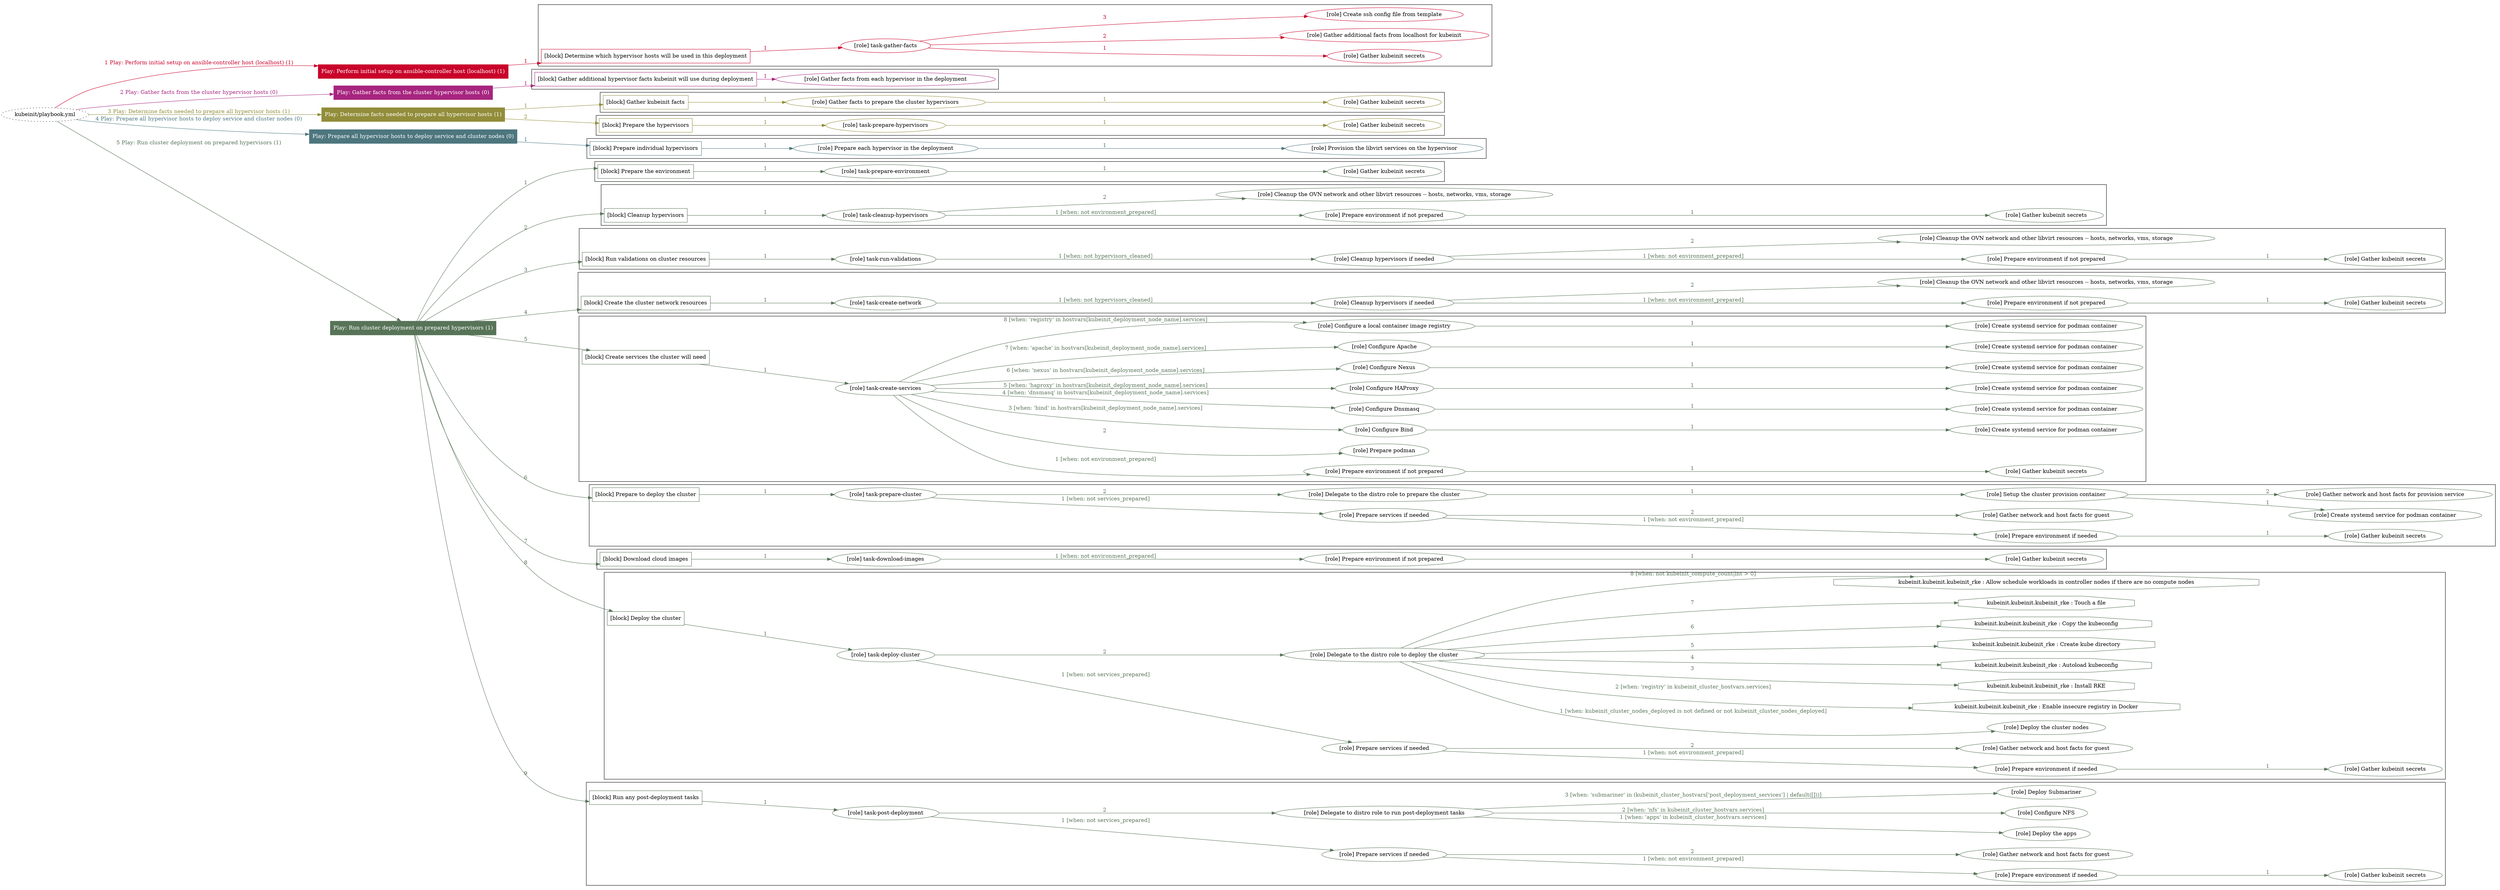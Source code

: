 digraph {
	graph [concentrate=true ordering=in rankdir=LR ratio=fill]
	edge [esep=5 sep=10]
	"kubeinit/playbook.yml" [URL="/home/runner/work/kubeinit/kubeinit/kubeinit/playbook.yml" id=playbook_cc5e63f1 style=dotted]
	"kubeinit/playbook.yml" -> play_ba89aeba [label="1 Play: Perform initial setup on ansible-controller host (localhost) (1)" color="#c9032a" fontcolor="#c9032a" id=edge_play_ba89aeba labeltooltip="1 Play: Perform initial setup on ansible-controller host (localhost) (1)" tooltip="1 Play: Perform initial setup on ansible-controller host (localhost) (1)"]
	subgraph "Play: Perform initial setup on ansible-controller host (localhost) (1)" {
		play_ba89aeba [label="Play: Perform initial setup on ansible-controller host (localhost) (1)" URL="/home/runner/work/kubeinit/kubeinit/kubeinit/playbook.yml" color="#c9032a" fontcolor="#ffffff" id=play_ba89aeba shape=box style=filled tooltip=localhost]
		play_ba89aeba -> block_52ee9edc [label=1 color="#c9032a" fontcolor="#c9032a" id=edge_block_52ee9edc labeltooltip=1 tooltip=1]
		subgraph cluster_block_52ee9edc {
			block_52ee9edc [label="[block] Determine which hypervisor hosts will be used in this deployment" URL="/home/runner/work/kubeinit/kubeinit/kubeinit/playbook.yml" color="#c9032a" id=block_52ee9edc labeltooltip="Determine which hypervisor hosts will be used in this deployment" shape=box tooltip="Determine which hypervisor hosts will be used in this deployment"]
			block_52ee9edc -> role_e192183d [label="1 " color="#c9032a" fontcolor="#c9032a" id=edge_role_e192183d labeltooltip="1 " tooltip="1 "]
			subgraph "task-gather-facts" {
				role_e192183d [label="[role] task-gather-facts" URL="/home/runner/work/kubeinit/kubeinit/kubeinit/playbook.yml" color="#c9032a" id=role_e192183d tooltip="task-gather-facts"]
				role_e192183d -> role_7828dc67 [label="1 " color="#c9032a" fontcolor="#c9032a" id=edge_role_7828dc67 labeltooltip="1 " tooltip="1 "]
				subgraph "Gather kubeinit secrets" {
					role_7828dc67 [label="[role] Gather kubeinit secrets" URL="/home/runner/.ansible/collections/ansible_collections/kubeinit/kubeinit/roles/kubeinit_prepare/tasks/build_hypervisors_group.yml" color="#c9032a" id=role_7828dc67 tooltip="Gather kubeinit secrets"]
				}
				role_e192183d -> role_9ea4518f [label="2 " color="#c9032a" fontcolor="#c9032a" id=edge_role_9ea4518f labeltooltip="2 " tooltip="2 "]
				subgraph "Gather additional facts from localhost for kubeinit" {
					role_9ea4518f [label="[role] Gather additional facts from localhost for kubeinit" URL="/home/runner/.ansible/collections/ansible_collections/kubeinit/kubeinit/roles/kubeinit_prepare/tasks/build_hypervisors_group.yml" color="#c9032a" id=role_9ea4518f tooltip="Gather additional facts from localhost for kubeinit"]
				}
				role_e192183d -> role_e9ba975e [label="3 " color="#c9032a" fontcolor="#c9032a" id=edge_role_e9ba975e labeltooltip="3 " tooltip="3 "]
				subgraph "Create ssh config file from template" {
					role_e9ba975e [label="[role] Create ssh config file from template" URL="/home/runner/.ansible/collections/ansible_collections/kubeinit/kubeinit/roles/kubeinit_prepare/tasks/build_hypervisors_group.yml" color="#c9032a" id=role_e9ba975e tooltip="Create ssh config file from template"]
				}
			}
		}
	}
	"kubeinit/playbook.yml" -> play_62e77144 [label="2 Play: Gather facts from the cluster hypervisor hosts (0)" color="#a7257f" fontcolor="#a7257f" id=edge_play_62e77144 labeltooltip="2 Play: Gather facts from the cluster hypervisor hosts (0)" tooltip="2 Play: Gather facts from the cluster hypervisor hosts (0)"]
	subgraph "Play: Gather facts from the cluster hypervisor hosts (0)" {
		play_62e77144 [label="Play: Gather facts from the cluster hypervisor hosts (0)" URL="/home/runner/work/kubeinit/kubeinit/kubeinit/playbook.yml" color="#a7257f" fontcolor="#ffffff" id=play_62e77144 shape=box style=filled tooltip="Play: Gather facts from the cluster hypervisor hosts (0)"]
		play_62e77144 -> block_1e83b8be [label=1 color="#a7257f" fontcolor="#a7257f" id=edge_block_1e83b8be labeltooltip=1 tooltip=1]
		subgraph cluster_block_1e83b8be {
			block_1e83b8be [label="[block] Gather additional hypervisor facts kubeinit will use during deployment" URL="/home/runner/work/kubeinit/kubeinit/kubeinit/playbook.yml" color="#a7257f" id=block_1e83b8be labeltooltip="Gather additional hypervisor facts kubeinit will use during deployment" shape=box tooltip="Gather additional hypervisor facts kubeinit will use during deployment"]
			block_1e83b8be -> role_2bd08ef6 [label="1 " color="#a7257f" fontcolor="#a7257f" id=edge_role_2bd08ef6 labeltooltip="1 " tooltip="1 "]
			subgraph "Gather facts from each hypervisor in the deployment" {
				role_2bd08ef6 [label="[role] Gather facts from each hypervisor in the deployment" URL="/home/runner/work/kubeinit/kubeinit/kubeinit/playbook.yml" color="#a7257f" id=role_2bd08ef6 tooltip="Gather facts from each hypervisor in the deployment"]
			}
		}
	}
	"kubeinit/playbook.yml" -> play_6d37458a [label="3 Play: Determine facts needed to prepare all hypervisor hosts (1)" color="#928d3a" fontcolor="#928d3a" id=edge_play_6d37458a labeltooltip="3 Play: Determine facts needed to prepare all hypervisor hosts (1)" tooltip="3 Play: Determine facts needed to prepare all hypervisor hosts (1)"]
	subgraph "Play: Determine facts needed to prepare all hypervisor hosts (1)" {
		play_6d37458a [label="Play: Determine facts needed to prepare all hypervisor hosts (1)" URL="/home/runner/work/kubeinit/kubeinit/kubeinit/playbook.yml" color="#928d3a" fontcolor="#ffffff" id=play_6d37458a shape=box style=filled tooltip=localhost]
		play_6d37458a -> block_5735e014 [label=1 color="#928d3a" fontcolor="#928d3a" id=edge_block_5735e014 labeltooltip=1 tooltip=1]
		subgraph cluster_block_5735e014 {
			block_5735e014 [label="[block] Gather kubeinit facts" URL="/home/runner/work/kubeinit/kubeinit/kubeinit/playbook.yml" color="#928d3a" id=block_5735e014 labeltooltip="Gather kubeinit facts" shape=box tooltip="Gather kubeinit facts"]
			block_5735e014 -> role_3a7fccc4 [label="1 " color="#928d3a" fontcolor="#928d3a" id=edge_role_3a7fccc4 labeltooltip="1 " tooltip="1 "]
			subgraph "Gather facts to prepare the cluster hypervisors" {
				role_3a7fccc4 [label="[role] Gather facts to prepare the cluster hypervisors" URL="/home/runner/work/kubeinit/kubeinit/kubeinit/playbook.yml" color="#928d3a" id=role_3a7fccc4 tooltip="Gather facts to prepare the cluster hypervisors"]
				role_3a7fccc4 -> role_8828a186 [label="1 " color="#928d3a" fontcolor="#928d3a" id=edge_role_8828a186 labeltooltip="1 " tooltip="1 "]
				subgraph "Gather kubeinit secrets" {
					role_8828a186 [label="[role] Gather kubeinit secrets" URL="/home/runner/.ansible/collections/ansible_collections/kubeinit/kubeinit/roles/kubeinit_prepare/tasks/gather_kubeinit_facts.yml" color="#928d3a" id=role_8828a186 tooltip="Gather kubeinit secrets"]
				}
			}
		}
		play_6d37458a -> block_d5de92f6 [label=2 color="#928d3a" fontcolor="#928d3a" id=edge_block_d5de92f6 labeltooltip=2 tooltip=2]
		subgraph cluster_block_d5de92f6 {
			block_d5de92f6 [label="[block] Prepare the hypervisors" URL="/home/runner/work/kubeinit/kubeinit/kubeinit/playbook.yml" color="#928d3a" id=block_d5de92f6 labeltooltip="Prepare the hypervisors" shape=box tooltip="Prepare the hypervisors"]
			block_d5de92f6 -> role_96139ad3 [label="1 " color="#928d3a" fontcolor="#928d3a" id=edge_role_96139ad3 labeltooltip="1 " tooltip="1 "]
			subgraph "task-prepare-hypervisors" {
				role_96139ad3 [label="[role] task-prepare-hypervisors" URL="/home/runner/work/kubeinit/kubeinit/kubeinit/playbook.yml" color="#928d3a" id=role_96139ad3 tooltip="task-prepare-hypervisors"]
				role_96139ad3 -> role_48c644e0 [label="1 " color="#928d3a" fontcolor="#928d3a" id=edge_role_48c644e0 labeltooltip="1 " tooltip="1 "]
				subgraph "Gather kubeinit secrets" {
					role_48c644e0 [label="[role] Gather kubeinit secrets" URL="/home/runner/.ansible/collections/ansible_collections/kubeinit/kubeinit/roles/kubeinit_prepare/tasks/gather_kubeinit_facts.yml" color="#928d3a" id=role_48c644e0 tooltip="Gather kubeinit secrets"]
				}
			}
		}
	}
	"kubeinit/playbook.yml" -> play_fff9d117 [label="4 Play: Prepare all hypervisor hosts to deploy service and cluster nodes (0)" color="#4d767f" fontcolor="#4d767f" id=edge_play_fff9d117 labeltooltip="4 Play: Prepare all hypervisor hosts to deploy service and cluster nodes (0)" tooltip="4 Play: Prepare all hypervisor hosts to deploy service and cluster nodes (0)"]
	subgraph "Play: Prepare all hypervisor hosts to deploy service and cluster nodes (0)" {
		play_fff9d117 [label="Play: Prepare all hypervisor hosts to deploy service and cluster nodes (0)" URL="/home/runner/work/kubeinit/kubeinit/kubeinit/playbook.yml" color="#4d767f" fontcolor="#ffffff" id=play_fff9d117 shape=box style=filled tooltip="Play: Prepare all hypervisor hosts to deploy service and cluster nodes (0)"]
		play_fff9d117 -> block_733681f4 [label=1 color="#4d767f" fontcolor="#4d767f" id=edge_block_733681f4 labeltooltip=1 tooltip=1]
		subgraph cluster_block_733681f4 {
			block_733681f4 [label="[block] Prepare individual hypervisors" URL="/home/runner/work/kubeinit/kubeinit/kubeinit/playbook.yml" color="#4d767f" id=block_733681f4 labeltooltip="Prepare individual hypervisors" shape=box tooltip="Prepare individual hypervisors"]
			block_733681f4 -> role_20f5c320 [label="1 " color="#4d767f" fontcolor="#4d767f" id=edge_role_20f5c320 labeltooltip="1 " tooltip="1 "]
			subgraph "Prepare each hypervisor in the deployment" {
				role_20f5c320 [label="[role] Prepare each hypervisor in the deployment" URL="/home/runner/work/kubeinit/kubeinit/kubeinit/playbook.yml" color="#4d767f" id=role_20f5c320 tooltip="Prepare each hypervisor in the deployment"]
				role_20f5c320 -> role_2295f4ec [label="1 " color="#4d767f" fontcolor="#4d767f" id=edge_role_2295f4ec labeltooltip="1 " tooltip="1 "]
				subgraph "Provision the libvirt services on the hypervisor" {
					role_2295f4ec [label="[role] Provision the libvirt services on the hypervisor" URL="/home/runner/.ansible/collections/ansible_collections/kubeinit/kubeinit/roles/kubeinit_prepare/tasks/prepare_hypervisor.yml" color="#4d767f" id=role_2295f4ec tooltip="Provision the libvirt services on the hypervisor"]
				}
			}
		}
	}
	"kubeinit/playbook.yml" -> play_770a0f81 [label="5 Play: Run cluster deployment on prepared hypervisors (1)" color="#587458" fontcolor="#587458" id=edge_play_770a0f81 labeltooltip="5 Play: Run cluster deployment on prepared hypervisors (1)" tooltip="5 Play: Run cluster deployment on prepared hypervisors (1)"]
	subgraph "Play: Run cluster deployment on prepared hypervisors (1)" {
		play_770a0f81 [label="Play: Run cluster deployment on prepared hypervisors (1)" URL="/home/runner/work/kubeinit/kubeinit/kubeinit/playbook.yml" color="#587458" fontcolor="#ffffff" id=play_770a0f81 shape=box style=filled tooltip=localhost]
		play_770a0f81 -> block_6be99b87 [label=1 color="#587458" fontcolor="#587458" id=edge_block_6be99b87 labeltooltip=1 tooltip=1]
		subgraph cluster_block_6be99b87 {
			block_6be99b87 [label="[block] Prepare the environment" URL="/home/runner/work/kubeinit/kubeinit/kubeinit/playbook.yml" color="#587458" id=block_6be99b87 labeltooltip="Prepare the environment" shape=box tooltip="Prepare the environment"]
			block_6be99b87 -> role_e019c7a6 [label="1 " color="#587458" fontcolor="#587458" id=edge_role_e019c7a6 labeltooltip="1 " tooltip="1 "]
			subgraph "task-prepare-environment" {
				role_e019c7a6 [label="[role] task-prepare-environment" URL="/home/runner/work/kubeinit/kubeinit/kubeinit/playbook.yml" color="#587458" id=role_e019c7a6 tooltip="task-prepare-environment"]
				role_e019c7a6 -> role_300cd672 [label="1 " color="#587458" fontcolor="#587458" id=edge_role_300cd672 labeltooltip="1 " tooltip="1 "]
				subgraph "Gather kubeinit secrets" {
					role_300cd672 [label="[role] Gather kubeinit secrets" URL="/home/runner/.ansible/collections/ansible_collections/kubeinit/kubeinit/roles/kubeinit_prepare/tasks/gather_kubeinit_facts.yml" color="#587458" id=role_300cd672 tooltip="Gather kubeinit secrets"]
				}
			}
		}
		play_770a0f81 -> block_b09a0bce [label=2 color="#587458" fontcolor="#587458" id=edge_block_b09a0bce labeltooltip=2 tooltip=2]
		subgraph cluster_block_b09a0bce {
			block_b09a0bce [label="[block] Cleanup hypervisors" URL="/home/runner/work/kubeinit/kubeinit/kubeinit/playbook.yml" color="#587458" id=block_b09a0bce labeltooltip="Cleanup hypervisors" shape=box tooltip="Cleanup hypervisors"]
			block_b09a0bce -> role_5b1f0924 [label="1 " color="#587458" fontcolor="#587458" id=edge_role_5b1f0924 labeltooltip="1 " tooltip="1 "]
			subgraph "task-cleanup-hypervisors" {
				role_5b1f0924 [label="[role] task-cleanup-hypervisors" URL="/home/runner/work/kubeinit/kubeinit/kubeinit/playbook.yml" color="#587458" id=role_5b1f0924 tooltip="task-cleanup-hypervisors"]
				role_5b1f0924 -> role_ad326435 [label="1 [when: not environment_prepared]" color="#587458" fontcolor="#587458" id=edge_role_ad326435 labeltooltip="1 [when: not environment_prepared]" tooltip="1 [when: not environment_prepared]"]
				subgraph "Prepare environment if not prepared" {
					role_ad326435 [label="[role] Prepare environment if not prepared" URL="/home/runner/.ansible/collections/ansible_collections/kubeinit/kubeinit/roles/kubeinit_prepare/tasks/cleanup_hypervisors.yml" color="#587458" id=role_ad326435 tooltip="Prepare environment if not prepared"]
					role_ad326435 -> role_d0c1d005 [label="1 " color="#587458" fontcolor="#587458" id=edge_role_d0c1d005 labeltooltip="1 " tooltip="1 "]
					subgraph "Gather kubeinit secrets" {
						role_d0c1d005 [label="[role] Gather kubeinit secrets" URL="/home/runner/.ansible/collections/ansible_collections/kubeinit/kubeinit/roles/kubeinit_prepare/tasks/gather_kubeinit_facts.yml" color="#587458" id=role_d0c1d005 tooltip="Gather kubeinit secrets"]
					}
				}
				role_5b1f0924 -> role_cb28bf95 [label="2 " color="#587458" fontcolor="#587458" id=edge_role_cb28bf95 labeltooltip="2 " tooltip="2 "]
				subgraph "Cleanup the OVN network and other libvirt resources -- hosts, networks, vms, storage" {
					role_cb28bf95 [label="[role] Cleanup the OVN network and other libvirt resources -- hosts, networks, vms, storage" URL="/home/runner/.ansible/collections/ansible_collections/kubeinit/kubeinit/roles/kubeinit_prepare/tasks/cleanup_hypervisors.yml" color="#587458" id=role_cb28bf95 tooltip="Cleanup the OVN network and other libvirt resources -- hosts, networks, vms, storage"]
				}
			}
		}
		play_770a0f81 -> block_fe3d3998 [label=3 color="#587458" fontcolor="#587458" id=edge_block_fe3d3998 labeltooltip=3 tooltip=3]
		subgraph cluster_block_fe3d3998 {
			block_fe3d3998 [label="[block] Run validations on cluster resources" URL="/home/runner/work/kubeinit/kubeinit/kubeinit/playbook.yml" color="#587458" id=block_fe3d3998 labeltooltip="Run validations on cluster resources" shape=box tooltip="Run validations on cluster resources"]
			block_fe3d3998 -> role_5ecf9901 [label="1 " color="#587458" fontcolor="#587458" id=edge_role_5ecf9901 labeltooltip="1 " tooltip="1 "]
			subgraph "task-run-validations" {
				role_5ecf9901 [label="[role] task-run-validations" URL="/home/runner/work/kubeinit/kubeinit/kubeinit/playbook.yml" color="#587458" id=role_5ecf9901 tooltip="task-run-validations"]
				role_5ecf9901 -> role_e057ed55 [label="1 [when: not hypervisors_cleaned]" color="#587458" fontcolor="#587458" id=edge_role_e057ed55 labeltooltip="1 [when: not hypervisors_cleaned]" tooltip="1 [when: not hypervisors_cleaned]"]
				subgraph "Cleanup hypervisors if needed" {
					role_e057ed55 [label="[role] Cleanup hypervisors if needed" URL="/home/runner/.ansible/collections/ansible_collections/kubeinit/kubeinit/roles/kubeinit_validations/tasks/main.yml" color="#587458" id=role_e057ed55 tooltip="Cleanup hypervisors if needed"]
					role_e057ed55 -> role_ed626d73 [label="1 [when: not environment_prepared]" color="#587458" fontcolor="#587458" id=edge_role_ed626d73 labeltooltip="1 [when: not environment_prepared]" tooltip="1 [when: not environment_prepared]"]
					subgraph "Prepare environment if not prepared" {
						role_ed626d73 [label="[role] Prepare environment if not prepared" URL="/home/runner/.ansible/collections/ansible_collections/kubeinit/kubeinit/roles/kubeinit_prepare/tasks/cleanup_hypervisors.yml" color="#587458" id=role_ed626d73 tooltip="Prepare environment if not prepared"]
						role_ed626d73 -> role_7b78570b [label="1 " color="#587458" fontcolor="#587458" id=edge_role_7b78570b labeltooltip="1 " tooltip="1 "]
						subgraph "Gather kubeinit secrets" {
							role_7b78570b [label="[role] Gather kubeinit secrets" URL="/home/runner/.ansible/collections/ansible_collections/kubeinit/kubeinit/roles/kubeinit_prepare/tasks/gather_kubeinit_facts.yml" color="#587458" id=role_7b78570b tooltip="Gather kubeinit secrets"]
						}
					}
					role_e057ed55 -> role_22f1ec10 [label="2 " color="#587458" fontcolor="#587458" id=edge_role_22f1ec10 labeltooltip="2 " tooltip="2 "]
					subgraph "Cleanup the OVN network and other libvirt resources -- hosts, networks, vms, storage" {
						role_22f1ec10 [label="[role] Cleanup the OVN network and other libvirt resources -- hosts, networks, vms, storage" URL="/home/runner/.ansible/collections/ansible_collections/kubeinit/kubeinit/roles/kubeinit_prepare/tasks/cleanup_hypervisors.yml" color="#587458" id=role_22f1ec10 tooltip="Cleanup the OVN network and other libvirt resources -- hosts, networks, vms, storage"]
					}
				}
			}
		}
		play_770a0f81 -> block_0d4919d6 [label=4 color="#587458" fontcolor="#587458" id=edge_block_0d4919d6 labeltooltip=4 tooltip=4]
		subgraph cluster_block_0d4919d6 {
			block_0d4919d6 [label="[block] Create the cluster network resources" URL="/home/runner/work/kubeinit/kubeinit/kubeinit/playbook.yml" color="#587458" id=block_0d4919d6 labeltooltip="Create the cluster network resources" shape=box tooltip="Create the cluster network resources"]
			block_0d4919d6 -> role_efb2c70d [label="1 " color="#587458" fontcolor="#587458" id=edge_role_efb2c70d labeltooltip="1 " tooltip="1 "]
			subgraph "task-create-network" {
				role_efb2c70d [label="[role] task-create-network" URL="/home/runner/work/kubeinit/kubeinit/kubeinit/playbook.yml" color="#587458" id=role_efb2c70d tooltip="task-create-network"]
				role_efb2c70d -> role_0f3a6f46 [label="1 [when: not hypervisors_cleaned]" color="#587458" fontcolor="#587458" id=edge_role_0f3a6f46 labeltooltip="1 [when: not hypervisors_cleaned]" tooltip="1 [when: not hypervisors_cleaned]"]
				subgraph "Cleanup hypervisors if needed" {
					role_0f3a6f46 [label="[role] Cleanup hypervisors if needed" URL="/home/runner/.ansible/collections/ansible_collections/kubeinit/kubeinit/roles/kubeinit_libvirt/tasks/create_network.yml" color="#587458" id=role_0f3a6f46 tooltip="Cleanup hypervisors if needed"]
					role_0f3a6f46 -> role_a917c405 [label="1 [when: not environment_prepared]" color="#587458" fontcolor="#587458" id=edge_role_a917c405 labeltooltip="1 [when: not environment_prepared]" tooltip="1 [when: not environment_prepared]"]
					subgraph "Prepare environment if not prepared" {
						role_a917c405 [label="[role] Prepare environment if not prepared" URL="/home/runner/.ansible/collections/ansible_collections/kubeinit/kubeinit/roles/kubeinit_prepare/tasks/cleanup_hypervisors.yml" color="#587458" id=role_a917c405 tooltip="Prepare environment if not prepared"]
						role_a917c405 -> role_d9db52d9 [label="1 " color="#587458" fontcolor="#587458" id=edge_role_d9db52d9 labeltooltip="1 " tooltip="1 "]
						subgraph "Gather kubeinit secrets" {
							role_d9db52d9 [label="[role] Gather kubeinit secrets" URL="/home/runner/.ansible/collections/ansible_collections/kubeinit/kubeinit/roles/kubeinit_prepare/tasks/gather_kubeinit_facts.yml" color="#587458" id=role_d9db52d9 tooltip="Gather kubeinit secrets"]
						}
					}
					role_0f3a6f46 -> role_5b44f71a [label="2 " color="#587458" fontcolor="#587458" id=edge_role_5b44f71a labeltooltip="2 " tooltip="2 "]
					subgraph "Cleanup the OVN network and other libvirt resources -- hosts, networks, vms, storage" {
						role_5b44f71a [label="[role] Cleanup the OVN network and other libvirt resources -- hosts, networks, vms, storage" URL="/home/runner/.ansible/collections/ansible_collections/kubeinit/kubeinit/roles/kubeinit_prepare/tasks/cleanup_hypervisors.yml" color="#587458" id=role_5b44f71a tooltip="Cleanup the OVN network and other libvirt resources -- hosts, networks, vms, storage"]
					}
				}
			}
		}
		play_770a0f81 -> block_80ca38e3 [label=5 color="#587458" fontcolor="#587458" id=edge_block_80ca38e3 labeltooltip=5 tooltip=5]
		subgraph cluster_block_80ca38e3 {
			block_80ca38e3 [label="[block] Create services the cluster will need" URL="/home/runner/work/kubeinit/kubeinit/kubeinit/playbook.yml" color="#587458" id=block_80ca38e3 labeltooltip="Create services the cluster will need" shape=box tooltip="Create services the cluster will need"]
			block_80ca38e3 -> role_fbba5fee [label="1 " color="#587458" fontcolor="#587458" id=edge_role_fbba5fee labeltooltip="1 " tooltip="1 "]
			subgraph "task-create-services" {
				role_fbba5fee [label="[role] task-create-services" URL="/home/runner/work/kubeinit/kubeinit/kubeinit/playbook.yml" color="#587458" id=role_fbba5fee tooltip="task-create-services"]
				role_fbba5fee -> role_70ff3b3e [label="1 [when: not environment_prepared]" color="#587458" fontcolor="#587458" id=edge_role_70ff3b3e labeltooltip="1 [when: not environment_prepared]" tooltip="1 [when: not environment_prepared]"]
				subgraph "Prepare environment if not prepared" {
					role_70ff3b3e [label="[role] Prepare environment if not prepared" URL="/home/runner/.ansible/collections/ansible_collections/kubeinit/kubeinit/roles/kubeinit_services/tasks/main.yml" color="#587458" id=role_70ff3b3e tooltip="Prepare environment if not prepared"]
					role_70ff3b3e -> role_b6e0602f [label="1 " color="#587458" fontcolor="#587458" id=edge_role_b6e0602f labeltooltip="1 " tooltip="1 "]
					subgraph "Gather kubeinit secrets" {
						role_b6e0602f [label="[role] Gather kubeinit secrets" URL="/home/runner/.ansible/collections/ansible_collections/kubeinit/kubeinit/roles/kubeinit_prepare/tasks/gather_kubeinit_facts.yml" color="#587458" id=role_b6e0602f tooltip="Gather kubeinit secrets"]
					}
				}
				role_fbba5fee -> role_a8b3fb87 [label="2 " color="#587458" fontcolor="#587458" id=edge_role_a8b3fb87 labeltooltip="2 " tooltip="2 "]
				subgraph "Prepare podman" {
					role_a8b3fb87 [label="[role] Prepare podman" URL="/home/runner/.ansible/collections/ansible_collections/kubeinit/kubeinit/roles/kubeinit_services/tasks/00_create_service_pod.yml" color="#587458" id=role_a8b3fb87 tooltip="Prepare podman"]
				}
				role_fbba5fee -> role_b3e68e19 [label="3 [when: 'bind' in hostvars[kubeinit_deployment_node_name].services]" color="#587458" fontcolor="#587458" id=edge_role_b3e68e19 labeltooltip="3 [when: 'bind' in hostvars[kubeinit_deployment_node_name].services]" tooltip="3 [when: 'bind' in hostvars[kubeinit_deployment_node_name].services]"]
				subgraph "Configure Bind" {
					role_b3e68e19 [label="[role] Configure Bind" URL="/home/runner/.ansible/collections/ansible_collections/kubeinit/kubeinit/roles/kubeinit_services/tasks/start_services_containers.yml" color="#587458" id=role_b3e68e19 tooltip="Configure Bind"]
					role_b3e68e19 -> role_12da09f9 [label="1 " color="#587458" fontcolor="#587458" id=edge_role_12da09f9 labeltooltip="1 " tooltip="1 "]
					subgraph "Create systemd service for podman container" {
						role_12da09f9 [label="[role] Create systemd service for podman container" URL="/home/runner/.ansible/collections/ansible_collections/kubeinit/kubeinit/roles/kubeinit_bind/tasks/main.yml" color="#587458" id=role_12da09f9 tooltip="Create systemd service for podman container"]
					}
				}
				role_fbba5fee -> role_7cecd7b0 [label="4 [when: 'dnsmasq' in hostvars[kubeinit_deployment_node_name].services]" color="#587458" fontcolor="#587458" id=edge_role_7cecd7b0 labeltooltip="4 [when: 'dnsmasq' in hostvars[kubeinit_deployment_node_name].services]" tooltip="4 [when: 'dnsmasq' in hostvars[kubeinit_deployment_node_name].services]"]
				subgraph "Configure Dnsmasq" {
					role_7cecd7b0 [label="[role] Configure Dnsmasq" URL="/home/runner/.ansible/collections/ansible_collections/kubeinit/kubeinit/roles/kubeinit_services/tasks/start_services_containers.yml" color="#587458" id=role_7cecd7b0 tooltip="Configure Dnsmasq"]
					role_7cecd7b0 -> role_1bd6f0f1 [label="1 " color="#587458" fontcolor="#587458" id=edge_role_1bd6f0f1 labeltooltip="1 " tooltip="1 "]
					subgraph "Create systemd service for podman container" {
						role_1bd6f0f1 [label="[role] Create systemd service for podman container" URL="/home/runner/.ansible/collections/ansible_collections/kubeinit/kubeinit/roles/kubeinit_dnsmasq/tasks/main.yml" color="#587458" id=role_1bd6f0f1 tooltip="Create systemd service for podman container"]
					}
				}
				role_fbba5fee -> role_63ef4e3d [label="5 [when: 'haproxy' in hostvars[kubeinit_deployment_node_name].services]" color="#587458" fontcolor="#587458" id=edge_role_63ef4e3d labeltooltip="5 [when: 'haproxy' in hostvars[kubeinit_deployment_node_name].services]" tooltip="5 [when: 'haproxy' in hostvars[kubeinit_deployment_node_name].services]"]
				subgraph "Configure HAProxy" {
					role_63ef4e3d [label="[role] Configure HAProxy" URL="/home/runner/.ansible/collections/ansible_collections/kubeinit/kubeinit/roles/kubeinit_services/tasks/start_services_containers.yml" color="#587458" id=role_63ef4e3d tooltip="Configure HAProxy"]
					role_63ef4e3d -> role_bfff1d98 [label="1 " color="#587458" fontcolor="#587458" id=edge_role_bfff1d98 labeltooltip="1 " tooltip="1 "]
					subgraph "Create systemd service for podman container" {
						role_bfff1d98 [label="[role] Create systemd service for podman container" URL="/home/runner/.ansible/collections/ansible_collections/kubeinit/kubeinit/roles/kubeinit_haproxy/tasks/main.yml" color="#587458" id=role_bfff1d98 tooltip="Create systemd service for podman container"]
					}
				}
				role_fbba5fee -> role_a7ca9318 [label="6 [when: 'nexus' in hostvars[kubeinit_deployment_node_name].services]" color="#587458" fontcolor="#587458" id=edge_role_a7ca9318 labeltooltip="6 [when: 'nexus' in hostvars[kubeinit_deployment_node_name].services]" tooltip="6 [when: 'nexus' in hostvars[kubeinit_deployment_node_name].services]"]
				subgraph "Configure Nexus" {
					role_a7ca9318 [label="[role] Configure Nexus" URL="/home/runner/.ansible/collections/ansible_collections/kubeinit/kubeinit/roles/kubeinit_services/tasks/start_services_containers.yml" color="#587458" id=role_a7ca9318 tooltip="Configure Nexus"]
					role_a7ca9318 -> role_a71197a5 [label="1 " color="#587458" fontcolor="#587458" id=edge_role_a71197a5 labeltooltip="1 " tooltip="1 "]
					subgraph "Create systemd service for podman container" {
						role_a71197a5 [label="[role] Create systemd service for podman container" URL="/home/runner/.ansible/collections/ansible_collections/kubeinit/kubeinit/roles/kubeinit_nexus/tasks/main.yml" color="#587458" id=role_a71197a5 tooltip="Create systemd service for podman container"]
					}
				}
				role_fbba5fee -> role_b55c08eb [label="7 [when: 'apache' in hostvars[kubeinit_deployment_node_name].services]" color="#587458" fontcolor="#587458" id=edge_role_b55c08eb labeltooltip="7 [when: 'apache' in hostvars[kubeinit_deployment_node_name].services]" tooltip="7 [when: 'apache' in hostvars[kubeinit_deployment_node_name].services]"]
				subgraph "Configure Apache" {
					role_b55c08eb [label="[role] Configure Apache" URL="/home/runner/.ansible/collections/ansible_collections/kubeinit/kubeinit/roles/kubeinit_services/tasks/start_services_containers.yml" color="#587458" id=role_b55c08eb tooltip="Configure Apache"]
					role_b55c08eb -> role_707df401 [label="1 " color="#587458" fontcolor="#587458" id=edge_role_707df401 labeltooltip="1 " tooltip="1 "]
					subgraph "Create systemd service for podman container" {
						role_707df401 [label="[role] Create systemd service for podman container" URL="/home/runner/.ansible/collections/ansible_collections/kubeinit/kubeinit/roles/kubeinit_apache/tasks/main.yml" color="#587458" id=role_707df401 tooltip="Create systemd service for podman container"]
					}
				}
				role_fbba5fee -> role_20d99087 [label="8 [when: 'registry' in hostvars[kubeinit_deployment_node_name].services]" color="#587458" fontcolor="#587458" id=edge_role_20d99087 labeltooltip="8 [when: 'registry' in hostvars[kubeinit_deployment_node_name].services]" tooltip="8 [when: 'registry' in hostvars[kubeinit_deployment_node_name].services]"]
				subgraph "Configure a local container image registry" {
					role_20d99087 [label="[role] Configure a local container image registry" URL="/home/runner/.ansible/collections/ansible_collections/kubeinit/kubeinit/roles/kubeinit_services/tasks/start_services_containers.yml" color="#587458" id=role_20d99087 tooltip="Configure a local container image registry"]
					role_20d99087 -> role_2eaca48e [label="1 " color="#587458" fontcolor="#587458" id=edge_role_2eaca48e labeltooltip="1 " tooltip="1 "]
					subgraph "Create systemd service for podman container" {
						role_2eaca48e [label="[role] Create systemd service for podman container" URL="/home/runner/.ansible/collections/ansible_collections/kubeinit/kubeinit/roles/kubeinit_registry/tasks/main.yml" color="#587458" id=role_2eaca48e tooltip="Create systemd service for podman container"]
					}
				}
			}
		}
		play_770a0f81 -> block_5ca9c111 [label=6 color="#587458" fontcolor="#587458" id=edge_block_5ca9c111 labeltooltip=6 tooltip=6]
		subgraph cluster_block_5ca9c111 {
			block_5ca9c111 [label="[block] Prepare to deploy the cluster" URL="/home/runner/work/kubeinit/kubeinit/kubeinit/playbook.yml" color="#587458" id=block_5ca9c111 labeltooltip="Prepare to deploy the cluster" shape=box tooltip="Prepare to deploy the cluster"]
			block_5ca9c111 -> role_a0aa4e2f [label="1 " color="#587458" fontcolor="#587458" id=edge_role_a0aa4e2f labeltooltip="1 " tooltip="1 "]
			subgraph "task-prepare-cluster" {
				role_a0aa4e2f [label="[role] task-prepare-cluster" URL="/home/runner/work/kubeinit/kubeinit/kubeinit/playbook.yml" color="#587458" id=role_a0aa4e2f tooltip="task-prepare-cluster"]
				role_a0aa4e2f -> role_a4677c91 [label="1 [when: not services_prepared]" color="#587458" fontcolor="#587458" id=edge_role_a4677c91 labeltooltip="1 [when: not services_prepared]" tooltip="1 [when: not services_prepared]"]
				subgraph "Prepare services if needed" {
					role_a4677c91 [label="[role] Prepare services if needed" URL="/home/runner/.ansible/collections/ansible_collections/kubeinit/kubeinit/roles/kubeinit_prepare/tasks/prepare_cluster.yml" color="#587458" id=role_a4677c91 tooltip="Prepare services if needed"]
					role_a4677c91 -> role_e6726458 [label="1 [when: not environment_prepared]" color="#587458" fontcolor="#587458" id=edge_role_e6726458 labeltooltip="1 [when: not environment_prepared]" tooltip="1 [when: not environment_prepared]"]
					subgraph "Prepare environment if needed" {
						role_e6726458 [label="[role] Prepare environment if needed" URL="/home/runner/.ansible/collections/ansible_collections/kubeinit/kubeinit/roles/kubeinit_services/tasks/prepare_services.yml" color="#587458" id=role_e6726458 tooltip="Prepare environment if needed"]
						role_e6726458 -> role_51ac5c48 [label="1 " color="#587458" fontcolor="#587458" id=edge_role_51ac5c48 labeltooltip="1 " tooltip="1 "]
						subgraph "Gather kubeinit secrets" {
							role_51ac5c48 [label="[role] Gather kubeinit secrets" URL="/home/runner/.ansible/collections/ansible_collections/kubeinit/kubeinit/roles/kubeinit_prepare/tasks/gather_kubeinit_facts.yml" color="#587458" id=role_51ac5c48 tooltip="Gather kubeinit secrets"]
						}
					}
					role_a4677c91 -> role_8e4cd8a8 [label="2 " color="#587458" fontcolor="#587458" id=edge_role_8e4cd8a8 labeltooltip="2 " tooltip="2 "]
					subgraph "Gather network and host facts for guest" {
						role_8e4cd8a8 [label="[role] Gather network and host facts for guest" URL="/home/runner/.ansible/collections/ansible_collections/kubeinit/kubeinit/roles/kubeinit_services/tasks/prepare_services.yml" color="#587458" id=role_8e4cd8a8 tooltip="Gather network and host facts for guest"]
					}
				}
				role_a0aa4e2f -> role_f4ca7f52 [label="2 " color="#587458" fontcolor="#587458" id=edge_role_f4ca7f52 labeltooltip="2 " tooltip="2 "]
				subgraph "Delegate to the distro role to prepare the cluster" {
					role_f4ca7f52 [label="[role] Delegate to the distro role to prepare the cluster" URL="/home/runner/.ansible/collections/ansible_collections/kubeinit/kubeinit/roles/kubeinit_prepare/tasks/prepare_cluster.yml" color="#587458" id=role_f4ca7f52 tooltip="Delegate to the distro role to prepare the cluster"]
					role_f4ca7f52 -> role_6dc0f9c7 [label="1 " color="#587458" fontcolor="#587458" id=edge_role_6dc0f9c7 labeltooltip="1 " tooltip="1 "]
					subgraph "Setup the cluster provision container" {
						role_6dc0f9c7 [label="[role] Setup the cluster provision container" URL="/home/runner/.ansible/collections/ansible_collections/kubeinit/kubeinit/roles/kubeinit_rke/tasks/prepare_cluster.yml" color="#587458" id=role_6dc0f9c7 tooltip="Setup the cluster provision container"]
						role_6dc0f9c7 -> role_a6124afb [label="1 " color="#587458" fontcolor="#587458" id=edge_role_a6124afb labeltooltip="1 " tooltip="1 "]
						subgraph "Create systemd service for podman container" {
							role_a6124afb [label="[role] Create systemd service for podman container" URL="/home/runner/.ansible/collections/ansible_collections/kubeinit/kubeinit/roles/kubeinit_services/tasks/create_provision_container.yml" color="#587458" id=role_a6124afb tooltip="Create systemd service for podman container"]
						}
						role_6dc0f9c7 -> role_485ec459 [label="2 " color="#587458" fontcolor="#587458" id=edge_role_485ec459 labeltooltip="2 " tooltip="2 "]
						subgraph "Gather network and host facts for provision service" {
							role_485ec459 [label="[role] Gather network and host facts for provision service" URL="/home/runner/.ansible/collections/ansible_collections/kubeinit/kubeinit/roles/kubeinit_services/tasks/create_provision_container.yml" color="#587458" id=role_485ec459 tooltip="Gather network and host facts for provision service"]
						}
					}
				}
			}
		}
		play_770a0f81 -> block_90ed9e97 [label=7 color="#587458" fontcolor="#587458" id=edge_block_90ed9e97 labeltooltip=7 tooltip=7]
		subgraph cluster_block_90ed9e97 {
			block_90ed9e97 [label="[block] Download cloud images" URL="/home/runner/work/kubeinit/kubeinit/kubeinit/playbook.yml" color="#587458" id=block_90ed9e97 labeltooltip="Download cloud images" shape=box tooltip="Download cloud images"]
			block_90ed9e97 -> role_d49640e3 [label="1 " color="#587458" fontcolor="#587458" id=edge_role_d49640e3 labeltooltip="1 " tooltip="1 "]
			subgraph "task-download-images" {
				role_d49640e3 [label="[role] task-download-images" URL="/home/runner/work/kubeinit/kubeinit/kubeinit/playbook.yml" color="#587458" id=role_d49640e3 tooltip="task-download-images"]
				role_d49640e3 -> role_9274b87a [label="1 [when: not environment_prepared]" color="#587458" fontcolor="#587458" id=edge_role_9274b87a labeltooltip="1 [when: not environment_prepared]" tooltip="1 [when: not environment_prepared]"]
				subgraph "Prepare environment if not prepared" {
					role_9274b87a [label="[role] Prepare environment if not prepared" URL="/home/runner/.ansible/collections/ansible_collections/kubeinit/kubeinit/roles/kubeinit_libvirt/tasks/download_cloud_images.yml" color="#587458" id=role_9274b87a tooltip="Prepare environment if not prepared"]
					role_9274b87a -> role_3b63a291 [label="1 " color="#587458" fontcolor="#587458" id=edge_role_3b63a291 labeltooltip="1 " tooltip="1 "]
					subgraph "Gather kubeinit secrets" {
						role_3b63a291 [label="[role] Gather kubeinit secrets" URL="/home/runner/.ansible/collections/ansible_collections/kubeinit/kubeinit/roles/kubeinit_prepare/tasks/gather_kubeinit_facts.yml" color="#587458" id=role_3b63a291 tooltip="Gather kubeinit secrets"]
					}
				}
			}
		}
		play_770a0f81 -> block_4a885cba [label=8 color="#587458" fontcolor="#587458" id=edge_block_4a885cba labeltooltip=8 tooltip=8]
		subgraph cluster_block_4a885cba {
			block_4a885cba [label="[block] Deploy the cluster" URL="/home/runner/work/kubeinit/kubeinit/kubeinit/playbook.yml" color="#587458" id=block_4a885cba labeltooltip="Deploy the cluster" shape=box tooltip="Deploy the cluster"]
			block_4a885cba -> role_c95286e1 [label="1 " color="#587458" fontcolor="#587458" id=edge_role_c95286e1 labeltooltip="1 " tooltip="1 "]
			subgraph "task-deploy-cluster" {
				role_c95286e1 [label="[role] task-deploy-cluster" URL="/home/runner/work/kubeinit/kubeinit/kubeinit/playbook.yml" color="#587458" id=role_c95286e1 tooltip="task-deploy-cluster"]
				role_c95286e1 -> role_b93ce0ea [label="1 [when: not services_prepared]" color="#587458" fontcolor="#587458" id=edge_role_b93ce0ea labeltooltip="1 [when: not services_prepared]" tooltip="1 [when: not services_prepared]"]
				subgraph "Prepare services if needed" {
					role_b93ce0ea [label="[role] Prepare services if needed" URL="/home/runner/.ansible/collections/ansible_collections/kubeinit/kubeinit/roles/kubeinit_prepare/tasks/deploy_cluster.yml" color="#587458" id=role_b93ce0ea tooltip="Prepare services if needed"]
					role_b93ce0ea -> role_08715b89 [label="1 [when: not environment_prepared]" color="#587458" fontcolor="#587458" id=edge_role_08715b89 labeltooltip="1 [when: not environment_prepared]" tooltip="1 [when: not environment_prepared]"]
					subgraph "Prepare environment if needed" {
						role_08715b89 [label="[role] Prepare environment if needed" URL="/home/runner/.ansible/collections/ansible_collections/kubeinit/kubeinit/roles/kubeinit_services/tasks/prepare_services.yml" color="#587458" id=role_08715b89 tooltip="Prepare environment if needed"]
						role_08715b89 -> role_92e7c3d4 [label="1 " color="#587458" fontcolor="#587458" id=edge_role_92e7c3d4 labeltooltip="1 " tooltip="1 "]
						subgraph "Gather kubeinit secrets" {
							role_92e7c3d4 [label="[role] Gather kubeinit secrets" URL="/home/runner/.ansible/collections/ansible_collections/kubeinit/kubeinit/roles/kubeinit_prepare/tasks/gather_kubeinit_facts.yml" color="#587458" id=role_92e7c3d4 tooltip="Gather kubeinit secrets"]
						}
					}
					role_b93ce0ea -> role_ae626de7 [label="2 " color="#587458" fontcolor="#587458" id=edge_role_ae626de7 labeltooltip="2 " tooltip="2 "]
					subgraph "Gather network and host facts for guest" {
						role_ae626de7 [label="[role] Gather network and host facts for guest" URL="/home/runner/.ansible/collections/ansible_collections/kubeinit/kubeinit/roles/kubeinit_services/tasks/prepare_services.yml" color="#587458" id=role_ae626de7 tooltip="Gather network and host facts for guest"]
					}
				}
				role_c95286e1 -> role_add2bbcf [label="2 " color="#587458" fontcolor="#587458" id=edge_role_add2bbcf labeltooltip="2 " tooltip="2 "]
				subgraph "Delegate to the distro role to deploy the cluster" {
					role_add2bbcf [label="[role] Delegate to the distro role to deploy the cluster" URL="/home/runner/.ansible/collections/ansible_collections/kubeinit/kubeinit/roles/kubeinit_prepare/tasks/deploy_cluster.yml" color="#587458" id=role_add2bbcf tooltip="Delegate to the distro role to deploy the cluster"]
					role_add2bbcf -> role_79382df6 [label="1 [when: kubeinit_cluster_nodes_deployed is not defined or not kubeinit_cluster_nodes_deployed]" color="#587458" fontcolor="#587458" id=edge_role_79382df6 labeltooltip="1 [when: kubeinit_cluster_nodes_deployed is not defined or not kubeinit_cluster_nodes_deployed]" tooltip="1 [when: kubeinit_cluster_nodes_deployed is not defined or not kubeinit_cluster_nodes_deployed]"]
					subgraph "Deploy the cluster nodes" {
						role_79382df6 [label="[role] Deploy the cluster nodes" URL="/home/runner/.ansible/collections/ansible_collections/kubeinit/kubeinit/roles/kubeinit_rke/tasks/main.yml" color="#587458" id=role_79382df6 tooltip="Deploy the cluster nodes"]
					}
					task_283f925c [label="kubeinit.kubeinit.kubeinit_rke : Enable insecure registry in Docker" URL="/home/runner/.ansible/collections/ansible_collections/kubeinit/kubeinit/roles/kubeinit_rke/tasks/main.yml" color="#587458" id=task_283f925c shape=octagon tooltip="kubeinit.kubeinit.kubeinit_rke : Enable insecure registry in Docker"]
					role_add2bbcf -> task_283f925c [label="2 [when: 'registry' in kubeinit_cluster_hostvars.services]" color="#587458" fontcolor="#587458" id=edge_task_283f925c labeltooltip="2 [when: 'registry' in kubeinit_cluster_hostvars.services]" tooltip="2 [when: 'registry' in kubeinit_cluster_hostvars.services]"]
					task_935be80f [label="kubeinit.kubeinit.kubeinit_rke : Install RKE" URL="/home/runner/.ansible/collections/ansible_collections/kubeinit/kubeinit/roles/kubeinit_rke/tasks/main.yml" color="#587458" id=task_935be80f shape=octagon tooltip="kubeinit.kubeinit.kubeinit_rke : Install RKE"]
					role_add2bbcf -> task_935be80f [label="3 " color="#587458" fontcolor="#587458" id=edge_task_935be80f labeltooltip="3 " tooltip="3 "]
					task_eb294641 [label="kubeinit.kubeinit.kubeinit_rke : Autoload kubeconfig" URL="/home/runner/.ansible/collections/ansible_collections/kubeinit/kubeinit/roles/kubeinit_rke/tasks/main.yml" color="#587458" id=task_eb294641 shape=octagon tooltip="kubeinit.kubeinit.kubeinit_rke : Autoload kubeconfig"]
					role_add2bbcf -> task_eb294641 [label="4 " color="#587458" fontcolor="#587458" id=edge_task_eb294641 labeltooltip="4 " tooltip="4 "]
					task_ff1b3552 [label="kubeinit.kubeinit.kubeinit_rke : Create kube directory" URL="/home/runner/.ansible/collections/ansible_collections/kubeinit/kubeinit/roles/kubeinit_rke/tasks/main.yml" color="#587458" id=task_ff1b3552 shape=octagon tooltip="kubeinit.kubeinit.kubeinit_rke : Create kube directory"]
					role_add2bbcf -> task_ff1b3552 [label="5 " color="#587458" fontcolor="#587458" id=edge_task_ff1b3552 labeltooltip="5 " tooltip="5 "]
					task_2ddafe74 [label="kubeinit.kubeinit.kubeinit_rke : Copy the kubeconfig" URL="/home/runner/.ansible/collections/ansible_collections/kubeinit/kubeinit/roles/kubeinit_rke/tasks/main.yml" color="#587458" id=task_2ddafe74 shape=octagon tooltip="kubeinit.kubeinit.kubeinit_rke : Copy the kubeconfig"]
					role_add2bbcf -> task_2ddafe74 [label="6 " color="#587458" fontcolor="#587458" id=edge_task_2ddafe74 labeltooltip="6 " tooltip="6 "]
					task_4a82763e [label="kubeinit.kubeinit.kubeinit_rke : Touch a file" URL="/home/runner/.ansible/collections/ansible_collections/kubeinit/kubeinit/roles/kubeinit_rke/tasks/main.yml" color="#587458" id=task_4a82763e shape=octagon tooltip="kubeinit.kubeinit.kubeinit_rke : Touch a file"]
					role_add2bbcf -> task_4a82763e [label="7 " color="#587458" fontcolor="#587458" id=edge_task_4a82763e labeltooltip="7 " tooltip="7 "]
					task_4035d637 [label="kubeinit.kubeinit.kubeinit_rke : Allow schedule workloads in controller nodes if there are no compute nodes" URL="/home/runner/.ansible/collections/ansible_collections/kubeinit/kubeinit/roles/kubeinit_rke/tasks/main.yml" color="#587458" id=task_4035d637 shape=octagon tooltip="kubeinit.kubeinit.kubeinit_rke : Allow schedule workloads in controller nodes if there are no compute nodes"]
					role_add2bbcf -> task_4035d637 [label="8 [when: not kubeinit_compute_count|int > 0]" color="#587458" fontcolor="#587458" id=edge_task_4035d637 labeltooltip="8 [when: not kubeinit_compute_count|int > 0]" tooltip="8 [when: not kubeinit_compute_count|int > 0]"]
				}
			}
		}
		play_770a0f81 -> block_a925eb49 [label=9 color="#587458" fontcolor="#587458" id=edge_block_a925eb49 labeltooltip=9 tooltip=9]
		subgraph cluster_block_a925eb49 {
			block_a925eb49 [label="[block] Run any post-deployment tasks" URL="/home/runner/work/kubeinit/kubeinit/kubeinit/playbook.yml" color="#587458" id=block_a925eb49 labeltooltip="Run any post-deployment tasks" shape=box tooltip="Run any post-deployment tasks"]
			block_a925eb49 -> role_1c541219 [label="1 " color="#587458" fontcolor="#587458" id=edge_role_1c541219 labeltooltip="1 " tooltip="1 "]
			subgraph "task-post-deployment" {
				role_1c541219 [label="[role] task-post-deployment" URL="/home/runner/work/kubeinit/kubeinit/kubeinit/playbook.yml" color="#587458" id=role_1c541219 tooltip="task-post-deployment"]
				role_1c541219 -> role_e0bb3430 [label="1 [when: not services_prepared]" color="#587458" fontcolor="#587458" id=edge_role_e0bb3430 labeltooltip="1 [when: not services_prepared]" tooltip="1 [when: not services_prepared]"]
				subgraph "Prepare services if needed" {
					role_e0bb3430 [label="[role] Prepare services if needed" URL="/home/runner/.ansible/collections/ansible_collections/kubeinit/kubeinit/roles/kubeinit_prepare/tasks/post_deployment.yml" color="#587458" id=role_e0bb3430 tooltip="Prepare services if needed"]
					role_e0bb3430 -> role_cd0f860b [label="1 [when: not environment_prepared]" color="#587458" fontcolor="#587458" id=edge_role_cd0f860b labeltooltip="1 [when: not environment_prepared]" tooltip="1 [when: not environment_prepared]"]
					subgraph "Prepare environment if needed" {
						role_cd0f860b [label="[role] Prepare environment if needed" URL="/home/runner/.ansible/collections/ansible_collections/kubeinit/kubeinit/roles/kubeinit_services/tasks/prepare_services.yml" color="#587458" id=role_cd0f860b tooltip="Prepare environment if needed"]
						role_cd0f860b -> role_424a1363 [label="1 " color="#587458" fontcolor="#587458" id=edge_role_424a1363 labeltooltip="1 " tooltip="1 "]
						subgraph "Gather kubeinit secrets" {
							role_424a1363 [label="[role] Gather kubeinit secrets" URL="/home/runner/.ansible/collections/ansible_collections/kubeinit/kubeinit/roles/kubeinit_prepare/tasks/gather_kubeinit_facts.yml" color="#587458" id=role_424a1363 tooltip="Gather kubeinit secrets"]
						}
					}
					role_e0bb3430 -> role_a20a2a4e [label="2 " color="#587458" fontcolor="#587458" id=edge_role_a20a2a4e labeltooltip="2 " tooltip="2 "]
					subgraph "Gather network and host facts for guest" {
						role_a20a2a4e [label="[role] Gather network and host facts for guest" URL="/home/runner/.ansible/collections/ansible_collections/kubeinit/kubeinit/roles/kubeinit_services/tasks/prepare_services.yml" color="#587458" id=role_a20a2a4e tooltip="Gather network and host facts for guest"]
					}
				}
				role_1c541219 -> role_7ff0f243 [label="2 " color="#587458" fontcolor="#587458" id=edge_role_7ff0f243 labeltooltip="2 " tooltip="2 "]
				subgraph "Delegate to distro role to run post-deployment tasks" {
					role_7ff0f243 [label="[role] Delegate to distro role to run post-deployment tasks" URL="/home/runner/.ansible/collections/ansible_collections/kubeinit/kubeinit/roles/kubeinit_prepare/tasks/post_deployment.yml" color="#587458" id=role_7ff0f243 tooltip="Delegate to distro role to run post-deployment tasks"]
					role_7ff0f243 -> role_24987bda [label="1 [when: 'apps' in kubeinit_cluster_hostvars.services]" color="#587458" fontcolor="#587458" id=edge_role_24987bda labeltooltip="1 [when: 'apps' in kubeinit_cluster_hostvars.services]" tooltip="1 [when: 'apps' in kubeinit_cluster_hostvars.services]"]
					subgraph "Deploy the apps" {
						role_24987bda [label="[role] Deploy the apps" URL="/home/runner/.ansible/collections/ansible_collections/kubeinit/kubeinit/roles/kubeinit_rke/tasks/post_deployment_tasks.yml" color="#587458" id=role_24987bda tooltip="Deploy the apps"]
					}
					role_7ff0f243 -> role_bfaadf8f [label="2 [when: 'nfs' in kubeinit_cluster_hostvars.services]" color="#587458" fontcolor="#587458" id=edge_role_bfaadf8f labeltooltip="2 [when: 'nfs' in kubeinit_cluster_hostvars.services]" tooltip="2 [when: 'nfs' in kubeinit_cluster_hostvars.services]"]
					subgraph "Configure NFS" {
						role_bfaadf8f [label="[role] Configure NFS" URL="/home/runner/.ansible/collections/ansible_collections/kubeinit/kubeinit/roles/kubeinit_rke/tasks/post_deployment_tasks.yml" color="#587458" id=role_bfaadf8f tooltip="Configure NFS"]
					}
					role_7ff0f243 -> role_d0bf5c6d [label="3 [when: 'submariner' in (kubeinit_cluster_hostvars['post_deployment_services'] | default([]))]" color="#587458" fontcolor="#587458" id=edge_role_d0bf5c6d labeltooltip="3 [when: 'submariner' in (kubeinit_cluster_hostvars['post_deployment_services'] | default([]))]" tooltip="3 [when: 'submariner' in (kubeinit_cluster_hostvars['post_deployment_services'] | default([]))]"]
					subgraph "Deploy Submariner" {
						role_d0bf5c6d [label="[role] Deploy Submariner" URL="/home/runner/.ansible/collections/ansible_collections/kubeinit/kubeinit/roles/kubeinit_rke/tasks/post_deployment_tasks.yml" color="#587458" id=role_d0bf5c6d tooltip="Deploy Submariner"]
					}
				}
			}
		}
	}
}

